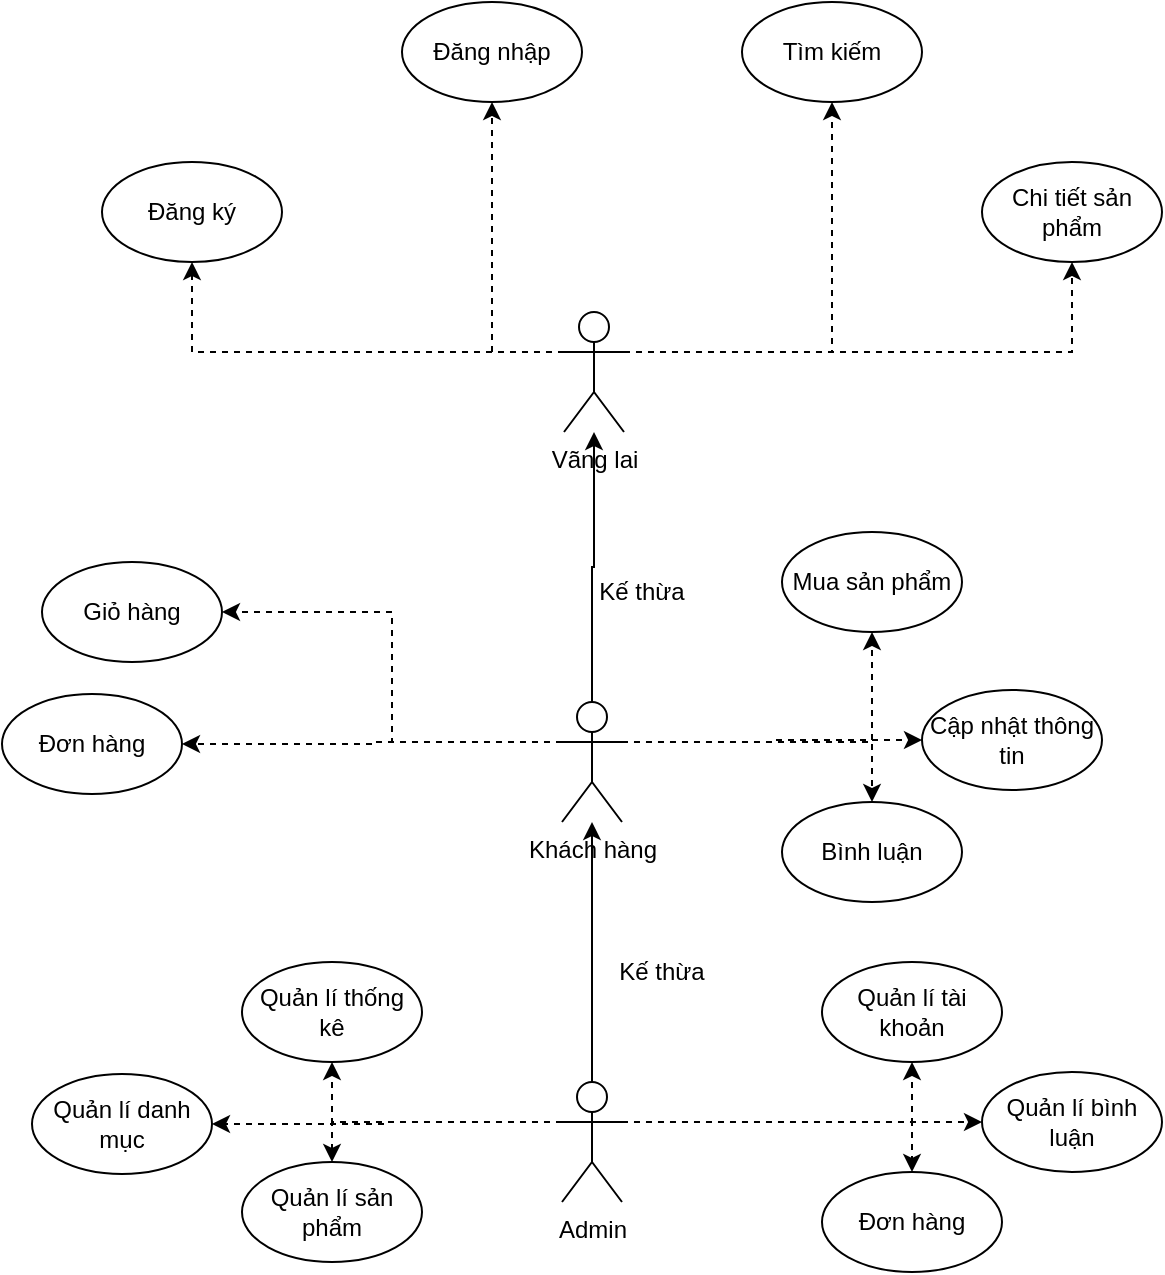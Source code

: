 <mxfile version="22.1.5" type="github">
  <diagram name="Trang-1" id="aV3hntP2x-5xPMJDsho3">
    <mxGraphModel dx="1351" dy="696" grid="1" gridSize="10" guides="1" tooltips="1" connect="1" arrows="1" fold="1" page="1" pageScale="1" pageWidth="827" pageHeight="1169" math="0" shadow="0">
      <root>
        <mxCell id="0" />
        <mxCell id="1" parent="0" />
        <mxCell id="ac12_D_nsPhxLvk_qItx-21" style="edgeStyle=orthogonalEdgeStyle;rounded=0;orthogonalLoop=1;jettySize=auto;html=1;exitX=1;exitY=0.333;exitDx=0;exitDy=0;exitPerimeter=0;entryX=0.5;entryY=1;entryDx=0;entryDy=0;dashed=1;" edge="1" parent="1" source="ac12_D_nsPhxLvk_qItx-1" target="ac12_D_nsPhxLvk_qItx-6">
          <mxGeometry relative="1" as="geometry" />
        </mxCell>
        <mxCell id="ac12_D_nsPhxLvk_qItx-22" style="edgeStyle=orthogonalEdgeStyle;rounded=0;orthogonalLoop=1;jettySize=auto;html=1;exitX=0;exitY=0.333;exitDx=0;exitDy=0;exitPerimeter=0;entryX=0.5;entryY=1;entryDx=0;entryDy=0;dashed=1;" edge="1" parent="1" source="ac12_D_nsPhxLvk_qItx-1" target="ac12_D_nsPhxLvk_qItx-2">
          <mxGeometry relative="1" as="geometry" />
        </mxCell>
        <mxCell id="ac12_D_nsPhxLvk_qItx-23" style="edgeStyle=orthogonalEdgeStyle;rounded=0;orthogonalLoop=1;jettySize=auto;html=1;exitX=0;exitY=0.333;exitDx=0;exitDy=0;exitPerimeter=0;entryX=0.5;entryY=1;entryDx=0;entryDy=0;dashed=1;" edge="1" parent="1" source="ac12_D_nsPhxLvk_qItx-1" target="ac12_D_nsPhxLvk_qItx-3">
          <mxGeometry relative="1" as="geometry" />
        </mxCell>
        <mxCell id="ac12_D_nsPhxLvk_qItx-24" style="edgeStyle=orthogonalEdgeStyle;rounded=0;orthogonalLoop=1;jettySize=auto;html=1;exitX=1;exitY=0.333;exitDx=0;exitDy=0;exitPerimeter=0;entryX=0.5;entryY=1;entryDx=0;entryDy=0;dashed=1;" edge="1" parent="1" source="ac12_D_nsPhxLvk_qItx-1" target="ac12_D_nsPhxLvk_qItx-5">
          <mxGeometry relative="1" as="geometry" />
        </mxCell>
        <mxCell id="ac12_D_nsPhxLvk_qItx-1" value="Vãng lai" style="shape=umlActor;verticalLabelPosition=bottom;verticalAlign=top;html=1;outlineConnect=0;" vertex="1" parent="1">
          <mxGeometry x="361" y="185" width="30" height="60" as="geometry" />
        </mxCell>
        <mxCell id="ac12_D_nsPhxLvk_qItx-2" value="Đăng ký" style="ellipse;whiteSpace=wrap;html=1;" vertex="1" parent="1">
          <mxGeometry x="130" y="110" width="90" height="50" as="geometry" />
        </mxCell>
        <mxCell id="ac12_D_nsPhxLvk_qItx-3" value="Đăng nhập" style="ellipse;whiteSpace=wrap;html=1;" vertex="1" parent="1">
          <mxGeometry x="280" y="30" width="90" height="50" as="geometry" />
        </mxCell>
        <mxCell id="ac12_D_nsPhxLvk_qItx-5" value="Tìm kiếm" style="ellipse;whiteSpace=wrap;html=1;" vertex="1" parent="1">
          <mxGeometry x="450" y="30" width="90" height="50" as="geometry" />
        </mxCell>
        <mxCell id="ac12_D_nsPhxLvk_qItx-6" value="Chi tiết sản phẩm" style="ellipse;whiteSpace=wrap;html=1;" vertex="1" parent="1">
          <mxGeometry x="570" y="110" width="90" height="50" as="geometry" />
        </mxCell>
        <mxCell id="ac12_D_nsPhxLvk_qItx-26" style="edgeStyle=orthogonalEdgeStyle;rounded=0;orthogonalLoop=1;jettySize=auto;html=1;exitX=0.5;exitY=0;exitDx=0;exitDy=0;exitPerimeter=0;" edge="1" parent="1" source="ac12_D_nsPhxLvk_qItx-25" target="ac12_D_nsPhxLvk_qItx-1">
          <mxGeometry relative="1" as="geometry" />
        </mxCell>
        <mxCell id="ac12_D_nsPhxLvk_qItx-38" style="edgeStyle=orthogonalEdgeStyle;rounded=0;orthogonalLoop=1;jettySize=auto;html=1;exitX=1;exitY=0.333;exitDx=0;exitDy=0;exitPerimeter=0;entryX=0;entryY=0.5;entryDx=0;entryDy=0;dashed=1;" edge="1" parent="1" source="ac12_D_nsPhxLvk_qItx-25" target="ac12_D_nsPhxLvk_qItx-31">
          <mxGeometry relative="1" as="geometry" />
        </mxCell>
        <mxCell id="ac12_D_nsPhxLvk_qItx-39" style="edgeStyle=orthogonalEdgeStyle;rounded=0;orthogonalLoop=1;jettySize=auto;html=1;exitX=1;exitY=0.333;exitDx=0;exitDy=0;exitPerimeter=0;entryX=0.5;entryY=1;entryDx=0;entryDy=0;dashed=1;" edge="1" parent="1" source="ac12_D_nsPhxLvk_qItx-25" target="ac12_D_nsPhxLvk_qItx-30">
          <mxGeometry relative="1" as="geometry" />
        </mxCell>
        <mxCell id="ac12_D_nsPhxLvk_qItx-40" style="edgeStyle=orthogonalEdgeStyle;rounded=0;orthogonalLoop=1;jettySize=auto;html=1;exitX=1;exitY=0.333;exitDx=0;exitDy=0;exitPerimeter=0;entryX=0.5;entryY=0;entryDx=0;entryDy=0;dashed=1;" edge="1" parent="1" source="ac12_D_nsPhxLvk_qItx-25" target="ac12_D_nsPhxLvk_qItx-32">
          <mxGeometry relative="1" as="geometry" />
        </mxCell>
        <mxCell id="ac12_D_nsPhxLvk_qItx-41" style="edgeStyle=orthogonalEdgeStyle;rounded=0;orthogonalLoop=1;jettySize=auto;html=1;exitX=0;exitY=0.333;exitDx=0;exitDy=0;exitPerimeter=0;entryX=1;entryY=0.5;entryDx=0;entryDy=0;dashed=1;" edge="1" parent="1" source="ac12_D_nsPhxLvk_qItx-25" target="ac12_D_nsPhxLvk_qItx-29">
          <mxGeometry relative="1" as="geometry" />
        </mxCell>
        <mxCell id="ac12_D_nsPhxLvk_qItx-42" style="edgeStyle=orthogonalEdgeStyle;rounded=0;orthogonalLoop=1;jettySize=auto;html=1;exitX=0;exitY=0.333;exitDx=0;exitDy=0;exitPerimeter=0;entryX=1;entryY=0.5;entryDx=0;entryDy=0;dashed=1;" edge="1" parent="1" source="ac12_D_nsPhxLvk_qItx-25" target="ac12_D_nsPhxLvk_qItx-28">
          <mxGeometry relative="1" as="geometry" />
        </mxCell>
        <mxCell id="ac12_D_nsPhxLvk_qItx-25" value="Khách hàng" style="shape=umlActor;verticalLabelPosition=bottom;verticalAlign=top;html=1;outlineConnect=0;" vertex="1" parent="1">
          <mxGeometry x="360" y="380" width="30" height="60" as="geometry" />
        </mxCell>
        <mxCell id="ac12_D_nsPhxLvk_qItx-27" value="Kế thừa" style="text;html=1;strokeColor=none;fillColor=none;align=center;verticalAlign=middle;whiteSpace=wrap;rounded=0;" vertex="1" parent="1">
          <mxGeometry x="370" y="310" width="60" height="30" as="geometry" />
        </mxCell>
        <mxCell id="ac12_D_nsPhxLvk_qItx-28" value="Giỏ hàng" style="ellipse;whiteSpace=wrap;html=1;" vertex="1" parent="1">
          <mxGeometry x="100" y="310" width="90" height="50" as="geometry" />
        </mxCell>
        <mxCell id="ac12_D_nsPhxLvk_qItx-29" value="Đơn hàng" style="ellipse;whiteSpace=wrap;html=1;" vertex="1" parent="1">
          <mxGeometry x="80" y="376" width="90" height="50" as="geometry" />
        </mxCell>
        <mxCell id="ac12_D_nsPhxLvk_qItx-30" value="Mua sản phẩm" style="ellipse;whiteSpace=wrap;html=1;" vertex="1" parent="1">
          <mxGeometry x="470" y="295" width="90" height="50" as="geometry" />
        </mxCell>
        <mxCell id="ac12_D_nsPhxLvk_qItx-31" value="Cập nhật thông tin" style="ellipse;whiteSpace=wrap;html=1;" vertex="1" parent="1">
          <mxGeometry x="540" y="374" width="90" height="50" as="geometry" />
        </mxCell>
        <mxCell id="ac12_D_nsPhxLvk_qItx-32" value="Bình luận" style="ellipse;whiteSpace=wrap;html=1;" vertex="1" parent="1">
          <mxGeometry x="470" y="430" width="90" height="50" as="geometry" />
        </mxCell>
        <mxCell id="ac12_D_nsPhxLvk_qItx-47" style="edgeStyle=orthogonalEdgeStyle;rounded=0;orthogonalLoop=1;jettySize=auto;html=1;exitX=0.5;exitY=0;exitDx=0;exitDy=0;exitPerimeter=0;" edge="1" parent="1" source="ac12_D_nsPhxLvk_qItx-44" target="ac12_D_nsPhxLvk_qItx-25">
          <mxGeometry relative="1" as="geometry" />
        </mxCell>
        <mxCell id="ac12_D_nsPhxLvk_qItx-56" style="edgeStyle=orthogonalEdgeStyle;rounded=0;orthogonalLoop=1;jettySize=auto;html=1;exitX=0;exitY=0.333;exitDx=0;exitDy=0;exitPerimeter=0;entryX=1;entryY=0.5;entryDx=0;entryDy=0;dashed=1;" edge="1" parent="1" source="ac12_D_nsPhxLvk_qItx-44" target="ac12_D_nsPhxLvk_qItx-49">
          <mxGeometry relative="1" as="geometry" />
        </mxCell>
        <mxCell id="ac12_D_nsPhxLvk_qItx-57" style="edgeStyle=orthogonalEdgeStyle;rounded=0;orthogonalLoop=1;jettySize=auto;html=1;exitX=0;exitY=0.333;exitDx=0;exitDy=0;exitPerimeter=0;entryX=0.5;entryY=1;entryDx=0;entryDy=0;dashed=1;" edge="1" parent="1" source="ac12_D_nsPhxLvk_qItx-44" target="ac12_D_nsPhxLvk_qItx-53">
          <mxGeometry relative="1" as="geometry" />
        </mxCell>
        <mxCell id="ac12_D_nsPhxLvk_qItx-58" style="edgeStyle=orthogonalEdgeStyle;rounded=0;orthogonalLoop=1;jettySize=auto;html=1;exitX=0;exitY=0.333;exitDx=0;exitDy=0;exitPerimeter=0;entryX=0.5;entryY=0;entryDx=0;entryDy=0;dashed=1;" edge="1" parent="1" source="ac12_D_nsPhxLvk_qItx-44" target="ac12_D_nsPhxLvk_qItx-50">
          <mxGeometry relative="1" as="geometry" />
        </mxCell>
        <mxCell id="ac12_D_nsPhxLvk_qItx-59" style="edgeStyle=orthogonalEdgeStyle;rounded=0;orthogonalLoop=1;jettySize=auto;html=1;exitX=1;exitY=0.333;exitDx=0;exitDy=0;exitPerimeter=0;entryX=0;entryY=0.5;entryDx=0;entryDy=0;dashed=1;" edge="1" parent="1" source="ac12_D_nsPhxLvk_qItx-44" target="ac12_D_nsPhxLvk_qItx-52">
          <mxGeometry relative="1" as="geometry" />
        </mxCell>
        <mxCell id="ac12_D_nsPhxLvk_qItx-60" style="edgeStyle=orthogonalEdgeStyle;rounded=0;orthogonalLoop=1;jettySize=auto;html=1;exitX=1;exitY=0.333;exitDx=0;exitDy=0;exitPerimeter=0;entryX=0.5;entryY=1;entryDx=0;entryDy=0;dashed=1;" edge="1" parent="1" source="ac12_D_nsPhxLvk_qItx-44" target="ac12_D_nsPhxLvk_qItx-51">
          <mxGeometry relative="1" as="geometry" />
        </mxCell>
        <mxCell id="ac12_D_nsPhxLvk_qItx-61" style="edgeStyle=orthogonalEdgeStyle;rounded=0;orthogonalLoop=1;jettySize=auto;html=1;exitX=1;exitY=0.333;exitDx=0;exitDy=0;exitPerimeter=0;entryX=0.5;entryY=0;entryDx=0;entryDy=0;dashed=1;" edge="1" parent="1" source="ac12_D_nsPhxLvk_qItx-44" target="ac12_D_nsPhxLvk_qItx-54">
          <mxGeometry relative="1" as="geometry" />
        </mxCell>
        <mxCell id="ac12_D_nsPhxLvk_qItx-44" value="Admin" style="shape=umlActor;verticalLabelPosition=bottom;verticalAlign=top;html=1;outlineConnect=0;" vertex="1" parent="1">
          <mxGeometry x="360" y="570" width="30" height="60" as="geometry" />
        </mxCell>
        <mxCell id="ac12_D_nsPhxLvk_qItx-48" value="Kế thừa" style="text;html=1;strokeColor=none;fillColor=none;align=center;verticalAlign=middle;whiteSpace=wrap;rounded=0;" vertex="1" parent="1">
          <mxGeometry x="380" y="500" width="60" height="30" as="geometry" />
        </mxCell>
        <mxCell id="ac12_D_nsPhxLvk_qItx-49" value="Quản lí danh mục" style="ellipse;whiteSpace=wrap;html=1;" vertex="1" parent="1">
          <mxGeometry x="95" y="566" width="90" height="50" as="geometry" />
        </mxCell>
        <mxCell id="ac12_D_nsPhxLvk_qItx-50" value="Quản lí sản phẩm" style="ellipse;whiteSpace=wrap;html=1;" vertex="1" parent="1">
          <mxGeometry x="200" y="610" width="90" height="50" as="geometry" />
        </mxCell>
        <mxCell id="ac12_D_nsPhxLvk_qItx-51" value="Quản lí tài khoản" style="ellipse;whiteSpace=wrap;html=1;" vertex="1" parent="1">
          <mxGeometry x="490" y="510" width="90" height="50" as="geometry" />
        </mxCell>
        <mxCell id="ac12_D_nsPhxLvk_qItx-52" value="Quản lí bình luận" style="ellipse;whiteSpace=wrap;html=1;" vertex="1" parent="1">
          <mxGeometry x="570" y="565" width="90" height="50" as="geometry" />
        </mxCell>
        <mxCell id="ac12_D_nsPhxLvk_qItx-53" value="Quản lí thống kê" style="ellipse;whiteSpace=wrap;html=1;" vertex="1" parent="1">
          <mxGeometry x="200" y="510" width="90" height="50" as="geometry" />
        </mxCell>
        <mxCell id="ac12_D_nsPhxLvk_qItx-54" value="Đơn hàng" style="ellipse;whiteSpace=wrap;html=1;" vertex="1" parent="1">
          <mxGeometry x="490" y="615" width="90" height="50" as="geometry" />
        </mxCell>
      </root>
    </mxGraphModel>
  </diagram>
</mxfile>
